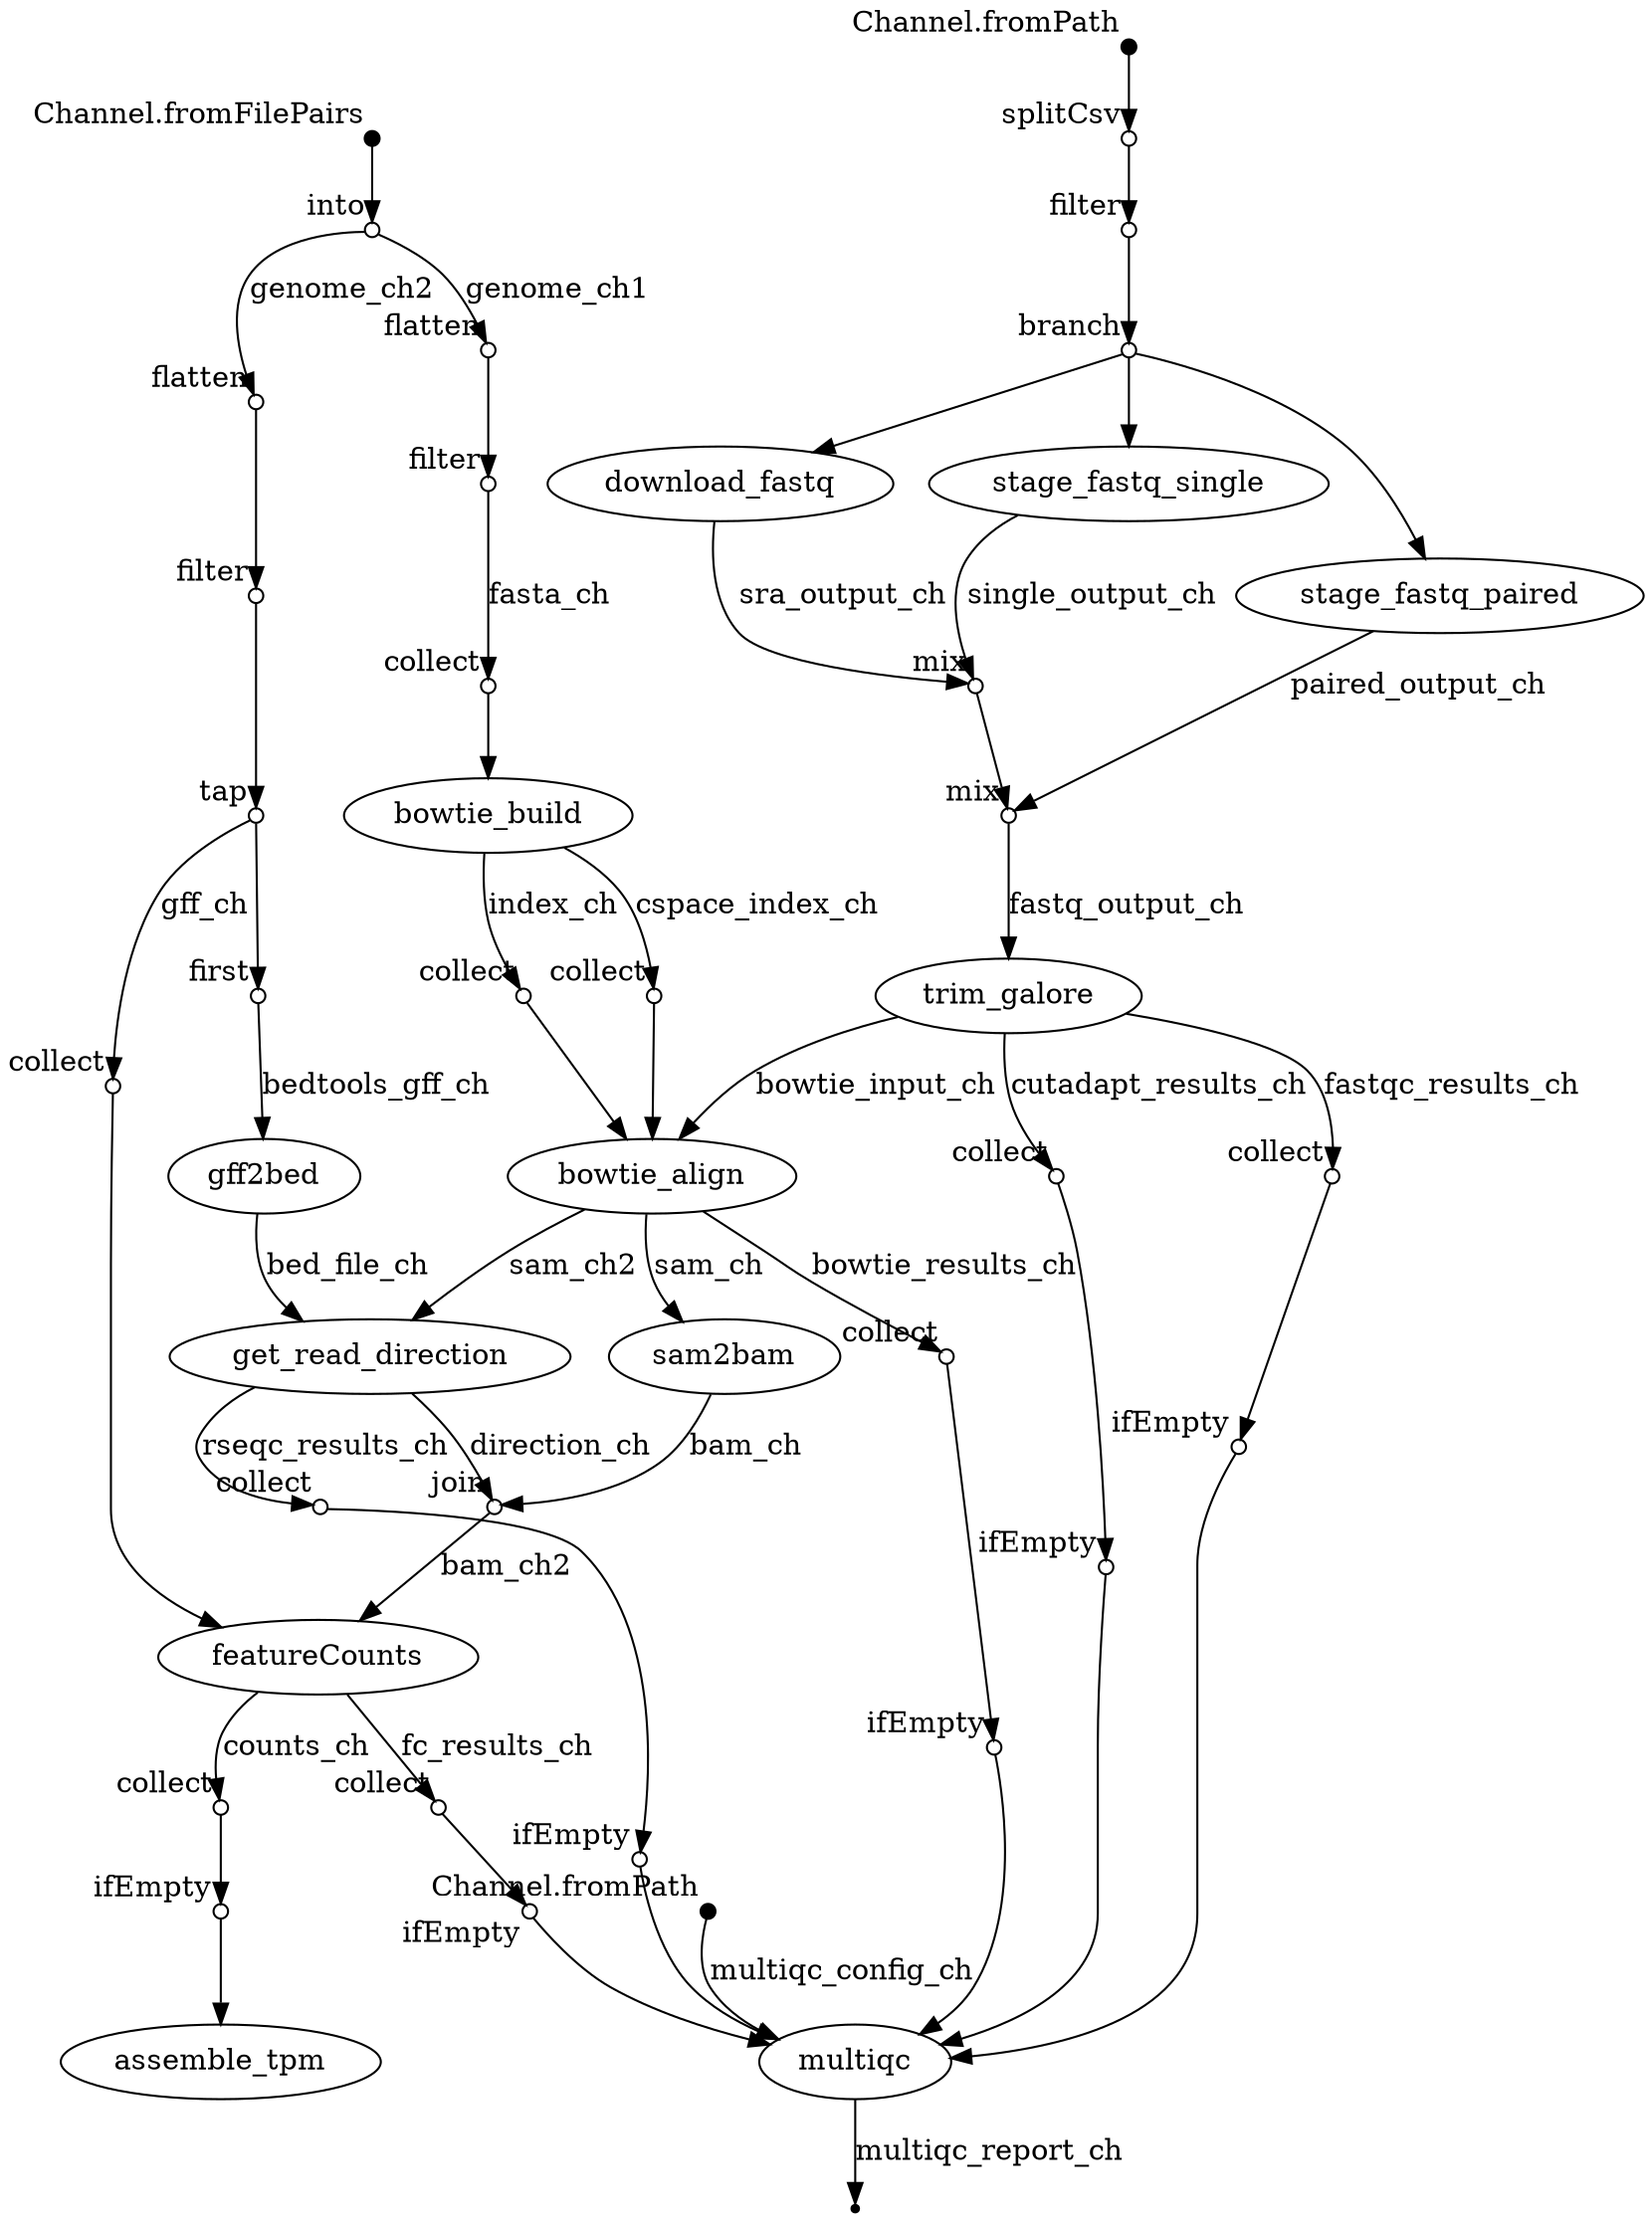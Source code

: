 digraph "dag" {
p0 [shape=point,label="",fixedsize=true,width=0.1,xlabel="Channel.fromFilePairs"];
p1 [shape=circle,label="",fixedsize=true,width=0.1,xlabel="into"];
p0 -> p1;

p1 [shape=circle,label="",fixedsize=true,width=0.1,xlabel="into"];
p4 [shape=circle,label="",fixedsize=true,width=0.1,xlabel="flatten"];
p1 -> p4 [label="genome_ch2"];

p1 [shape=circle,label="",fixedsize=true,width=0.1,xlabel="into"];
p2 [shape=circle,label="",fixedsize=true,width=0.1,xlabel="flatten"];
p1 -> p2 [label="genome_ch1"];

p2 [shape=circle,label="",fixedsize=true,width=0.1,xlabel="flatten"];
p3 [shape=circle,label="",fixedsize=true,width=0.1,xlabel="filter"];
p2 -> p3;

p3 [shape=circle,label="",fixedsize=true,width=0.1,xlabel="filter"];
p8 [shape=circle,label="",fixedsize=true,width=0.1,xlabel="collect"];
p3 -> p8 [label="fasta_ch"];

p4 [shape=circle,label="",fixedsize=true,width=0.1,xlabel="flatten"];
p5 [shape=circle,label="",fixedsize=true,width=0.1,xlabel="filter"];
p4 -> p5;

p5 [shape=circle,label="",fixedsize=true,width=0.1,xlabel="filter"];
p6 [shape=circle,label="",fixedsize=true,width=0.1,xlabel="tap"];
p5 -> p6;

p6 [shape=circle,label="",fixedsize=true,width=0.1,xlabel="tap"];
p27 [shape=circle,label="",fixedsize=true,width=0.1,xlabel="collect"];
p6 -> p27 [label="gff_ch"];

p6 [shape=circle,label="",fixedsize=true,width=0.1,xlabel="tap"];
p7 [shape=circle,label="",fixedsize=true,width=0.1,xlabel="first"];
p6 -> p7;

p7 [shape=circle,label="",fixedsize=true,width=0.1,xlabel="first"];
p10 [label="gff2bed"];
p7 -> p10 [label="bedtools_gff_ch"];

p8 [shape=circle,label="",fixedsize=true,width=0.1,xlabel="collect"];
p9 [label="bowtie_build"];
p8 -> p9;

p9 [label="bowtie_build"];
p21 [shape=circle,label="",fixedsize=true,width=0.1,xlabel="collect"];
p9 -> p21 [label="index_ch"];

p9 [label="bowtie_build"];
p22 [shape=circle,label="",fixedsize=true,width=0.1,xlabel="collect"];
p9 -> p22 [label="cspace_index_ch"];

p10 [label="gff2bed"];
p25 [label="get_read_direction"];
p10 -> p25 [label="bed_file_ch"];

p11 [shape=point,label="",fixedsize=true,width=0.1,xlabel="Channel.fromPath"];
p12 [shape=circle,label="",fixedsize=true,width=0.1,xlabel="splitCsv"];
p11 -> p12;

p12 [shape=circle,label="",fixedsize=true,width=0.1,xlabel="splitCsv"];
p13 [shape=circle,label="",fixedsize=true,width=0.1,xlabel="filter"];
p12 -> p13;

p13 [shape=circle,label="",fixedsize=true,width=0.1,xlabel="filter"];
p14 [shape=circle,label="",fixedsize=true,width=0.1,xlabel="branch"];
p13 -> p14;

p14 [shape=circle,label="",fixedsize=true,width=0.1,xlabel="branch"];
p15 [label="download_fastq"];
p14 -> p15;

p14 [shape=circle,label="",fixedsize=true,width=0.1,xlabel="branch"];
p17 [label="stage_fastq_paired"];
p14 -> p17;

p14 [shape=circle,label="",fixedsize=true,width=0.1,xlabel="branch"];
p16 [label="stage_fastq_single"];
p14 -> p16;

p15 [label="download_fastq"];
p18 [shape=circle,label="",fixedsize=true,width=0.1,xlabel="mix"];
p15 -> p18 [label="sra_output_ch"];

p16 [label="stage_fastq_single"];
p18 [shape=circle,label="",fixedsize=true,width=0.1,xlabel="mix"];
p16 -> p18 [label="single_output_ch"];

p17 [label="stage_fastq_paired"];
p19 [shape=circle,label="",fixedsize=true,width=0.1,xlabel="mix"];
p17 -> p19 [label="paired_output_ch"];

p18 [shape=circle,label="",fixedsize=true,width=0.1,xlabel="mix"];
p19 [shape=circle,label="",fixedsize=true,width=0.1,xlabel="mix"];
p18 -> p19;

p19 [shape=circle,label="",fixedsize=true,width=0.1,xlabel="mix"];
p20 [label="trim_galore"];
p19 -> p20 [label="fastq_output_ch"];

p20 [label="trim_galore"];
p23 [label="bowtie_align"];
p20 -> p23 [label="bowtie_input_ch"];

p20 [label="trim_galore"];
p32 [shape=circle,label="",fixedsize=true,width=0.1,xlabel="collect"];
p20 -> p32 [label="cutadapt_results_ch"];

p20 [label="trim_galore"];
p30 [shape=circle,label="",fixedsize=true,width=0.1,xlabel="collect"];
p20 -> p30 [label="fastqc_results_ch"];

p21 [shape=circle,label="",fixedsize=true,width=0.1,xlabel="collect"];
p23 [label="bowtie_align"];
p21 -> p23;

p22 [shape=circle,label="",fixedsize=true,width=0.1,xlabel="collect"];
p23 [label="bowtie_align"];
p22 -> p23;

p23 [label="bowtie_align"];
p24 [label="sam2bam"];
p23 -> p24 [label="sam_ch"];

p23 [label="bowtie_align"];
p25 [label="get_read_direction"];
p23 -> p25 [label="sam_ch2"];

p23 [label="bowtie_align"];
p36 [shape=circle,label="",fixedsize=true,width=0.1,xlabel="collect"];
p23 -> p36 [label="bowtie_results_ch"];

p24 [label="sam2bam"];
p26 [shape=circle,label="",fixedsize=true,width=0.1,xlabel="join"];
p24 -> p26 [label="bam_ch"];

p25 [label="get_read_direction"];
p26 [shape=circle,label="",fixedsize=true,width=0.1,xlabel="join"];
p25 -> p26 [label="direction_ch"];

p25 [label="get_read_direction"];
p34 [shape=circle,label="",fixedsize=true,width=0.1,xlabel="collect"];
p25 -> p34 [label="rseqc_results_ch"];

p26 [shape=circle,label="",fixedsize=true,width=0.1,xlabel="join"];
p28 [label="featureCounts"];
p26 -> p28 [label="bam_ch2"];

p27 [shape=circle,label="",fixedsize=true,width=0.1,xlabel="collect"];
p28 [label="featureCounts"];
p27 -> p28;

p28 [label="featureCounts"];
p38 [shape=circle,label="",fixedsize=true,width=0.1,xlabel="collect"];
p28 -> p38 [label="fc_results_ch"];

p28 [label="featureCounts"];
p42 [shape=circle,label="",fixedsize=true,width=0.1,xlabel="collect"];
p28 -> p42 [label="counts_ch"];

p29 [shape=point,label="",fixedsize=true,width=0.1,xlabel="Channel.fromPath"];
p40 [label="multiqc"];
p29 -> p40 [label="multiqc_config_ch"];

p30 [shape=circle,label="",fixedsize=true,width=0.1,xlabel="collect"];
p31 [shape=circle,label="",fixedsize=true,width=0.1,xlabel="ifEmpty"];
p30 -> p31;

p31 [shape=circle,label="",fixedsize=true,width=0.1,xlabel="ifEmpty"];
p40 [label="multiqc"];
p31 -> p40;

p32 [shape=circle,label="",fixedsize=true,width=0.1,xlabel="collect"];
p33 [shape=circle,label="",fixedsize=true,width=0.1,xlabel="ifEmpty"];
p32 -> p33;

p33 [shape=circle,label="",fixedsize=true,width=0.1,xlabel="ifEmpty"];
p40 [label="multiqc"];
p33 -> p40;

p34 [shape=circle,label="",fixedsize=true,width=0.1,xlabel="collect"];
p35 [shape=circle,label="",fixedsize=true,width=0.1,xlabel="ifEmpty"];
p34 -> p35;

p35 [shape=circle,label="",fixedsize=true,width=0.1,xlabel="ifEmpty"];
p40 [label="multiqc"];
p35 -> p40;

p36 [shape=circle,label="",fixedsize=true,width=0.1,xlabel="collect"];
p37 [shape=circle,label="",fixedsize=true,width=0.1,xlabel="ifEmpty"];
p36 -> p37;

p37 [shape=circle,label="",fixedsize=true,width=0.1,xlabel="ifEmpty"];
p40 [label="multiqc"];
p37 -> p40;

p38 [shape=circle,label="",fixedsize=true,width=0.1,xlabel="collect"];
p39 [shape=circle,label="",fixedsize=true,width=0.1,xlabel="ifEmpty"];
p38 -> p39;

p39 [shape=circle,label="",fixedsize=true,width=0.1,xlabel="ifEmpty"];
p40 [label="multiqc"];
p39 -> p40;

p40 [label="multiqc"];
p41 [shape=point];
p40 -> p41 [label="multiqc_report_ch"];

p42 [shape=circle,label="",fixedsize=true,width=0.1,xlabel="collect"];
p43 [shape=circle,label="",fixedsize=true,width=0.1,xlabel="ifEmpty"];
p42 -> p43;

p43 [shape=circle,label="",fixedsize=true,width=0.1,xlabel="ifEmpty"];
p44 [label="assemble_tpm"];
p43 -> p44;

}
